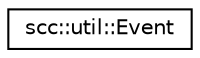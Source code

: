 digraph "Graphical Class Hierarchy"
{
 // LATEX_PDF_SIZE
  edge [fontname="Helvetica",fontsize="10",labelfontname="Helvetica",labelfontsize="10"];
  node [fontname="Helvetica",fontsize="10",shape=record];
  rankdir="LR";
  Node0 [label="scc::util::Event",height=0.2,width=0.4,color="black", fillcolor="white", style="filled",URL="$db/d7d/classscc_1_1util_1_1Event.html",tooltip="Signaling kernel event counter."];
}
